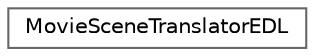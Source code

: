digraph "Graphical Class Hierarchy"
{
 // INTERACTIVE_SVG=YES
 // LATEX_PDF_SIZE
  bgcolor="transparent";
  edge [fontname=Helvetica,fontsize=10,labelfontname=Helvetica,labelfontsize=10];
  node [fontname=Helvetica,fontsize=10,shape=box,height=0.2,width=0.4];
  rankdir="LR";
  Node0 [id="Node000000",label="MovieSceneTranslatorEDL",height=0.2,width=0.4,color="grey40", fillcolor="white", style="filled",URL="$d6/d06/classMovieSceneTranslatorEDL.html",tooltip=" "];
}
